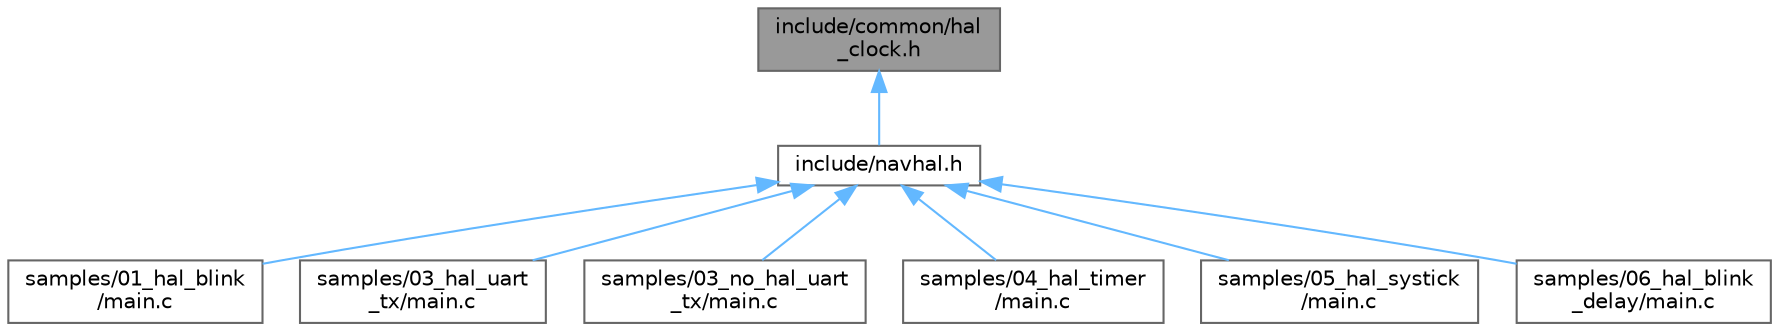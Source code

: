 digraph "include/common/hal_clock.h"
{
 // LATEX_PDF_SIZE
  bgcolor="transparent";
  edge [fontname=Helvetica,fontsize=10,labelfontname=Helvetica,labelfontsize=10];
  node [fontname=Helvetica,fontsize=10,shape=box,height=0.2,width=0.4];
  Node1 [id="Node000001",label="include/common/hal\l_clock.h",height=0.2,width=0.4,color="gray40", fillcolor="grey60", style="filled", fontcolor="black",tooltip="Architecture-agnostic Clock HAL entry point for NavHAL."];
  Node1 -> Node2 [id="edge8_Node000001_Node000002",dir="back",color="steelblue1",style="solid",tooltip=" "];
  Node2 [id="Node000002",label="include/navhal.h",height=0.2,width=0.4,color="grey40", fillcolor="white", style="filled",URL="$navhal_8h.html",tooltip="Root header file for the NavHAL project by NavRobotec."];
  Node2 -> Node3 [id="edge9_Node000002_Node000003",dir="back",color="steelblue1",style="solid",tooltip=" "];
  Node3 [id="Node000003",label="samples/01_hal_blink\l/main.c",height=0.2,width=0.4,color="grey40", fillcolor="white", style="filled",URL="$01__hal__blink_2main_8c.html",tooltip=" "];
  Node2 -> Node4 [id="edge10_Node000002_Node000004",dir="back",color="steelblue1",style="solid",tooltip=" "];
  Node4 [id="Node000004",label="samples/03_hal_uart\l_tx/main.c",height=0.2,width=0.4,color="grey40", fillcolor="white", style="filled",URL="$03__hal__uart__tx_2main_8c.html",tooltip=" "];
  Node2 -> Node5 [id="edge11_Node000002_Node000005",dir="back",color="steelblue1",style="solid",tooltip=" "];
  Node5 [id="Node000005",label="samples/03_no_hal_uart\l_tx/main.c",height=0.2,width=0.4,color="grey40", fillcolor="white", style="filled",URL="$03__no__hal__uart__tx_2main_8c.html",tooltip=" "];
  Node2 -> Node6 [id="edge12_Node000002_Node000006",dir="back",color="steelblue1",style="solid",tooltip=" "];
  Node6 [id="Node000006",label="samples/04_hal_timer\l/main.c",height=0.2,width=0.4,color="grey40", fillcolor="white", style="filled",URL="$04__hal__timer_2main_8c.html",tooltip=" "];
  Node2 -> Node7 [id="edge13_Node000002_Node000007",dir="back",color="steelblue1",style="solid",tooltip=" "];
  Node7 [id="Node000007",label="samples/05_hal_systick\l/main.c",height=0.2,width=0.4,color="grey40", fillcolor="white", style="filled",URL="$05__hal__systick_2main_8c.html",tooltip=" "];
  Node2 -> Node8 [id="edge14_Node000002_Node000008",dir="back",color="steelblue1",style="solid",tooltip=" "];
  Node8 [id="Node000008",label="samples/06_hal_blink\l_delay/main.c",height=0.2,width=0.4,color="grey40", fillcolor="white", style="filled",URL="$06__hal__blink__delay_2main_8c.html",tooltip=" "];
}

